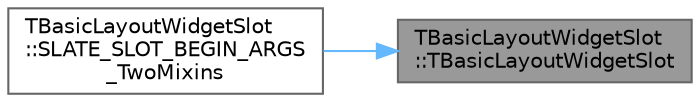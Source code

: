 digraph "TBasicLayoutWidgetSlot::TBasicLayoutWidgetSlot"
{
 // INTERACTIVE_SVG=YES
 // LATEX_PDF_SIZE
  bgcolor="transparent";
  edge [fontname=Helvetica,fontsize=10,labelfontname=Helvetica,labelfontsize=10];
  node [fontname=Helvetica,fontsize=10,shape=box,height=0.2,width=0.4];
  rankdir="RL";
  Node1 [id="Node000001",label="TBasicLayoutWidgetSlot\l::TBasicLayoutWidgetSlot",height=0.2,width=0.4,color="gray40", fillcolor="grey60", style="filled", fontcolor="black",tooltip=" "];
  Node1 -> Node2 [id="edge1_Node000001_Node000002",dir="back",color="steelblue1",style="solid",tooltip=" "];
  Node2 [id="Node000002",label="TBasicLayoutWidgetSlot\l::SLATE_SLOT_BEGIN_ARGS\l_TwoMixins",height=0.2,width=0.4,color="grey40", fillcolor="white", style="filled",URL="$d5/dda/classTBasicLayoutWidgetSlot.html#a0fce551b6158efde480944f855be09c3",tooltip=" "];
}
